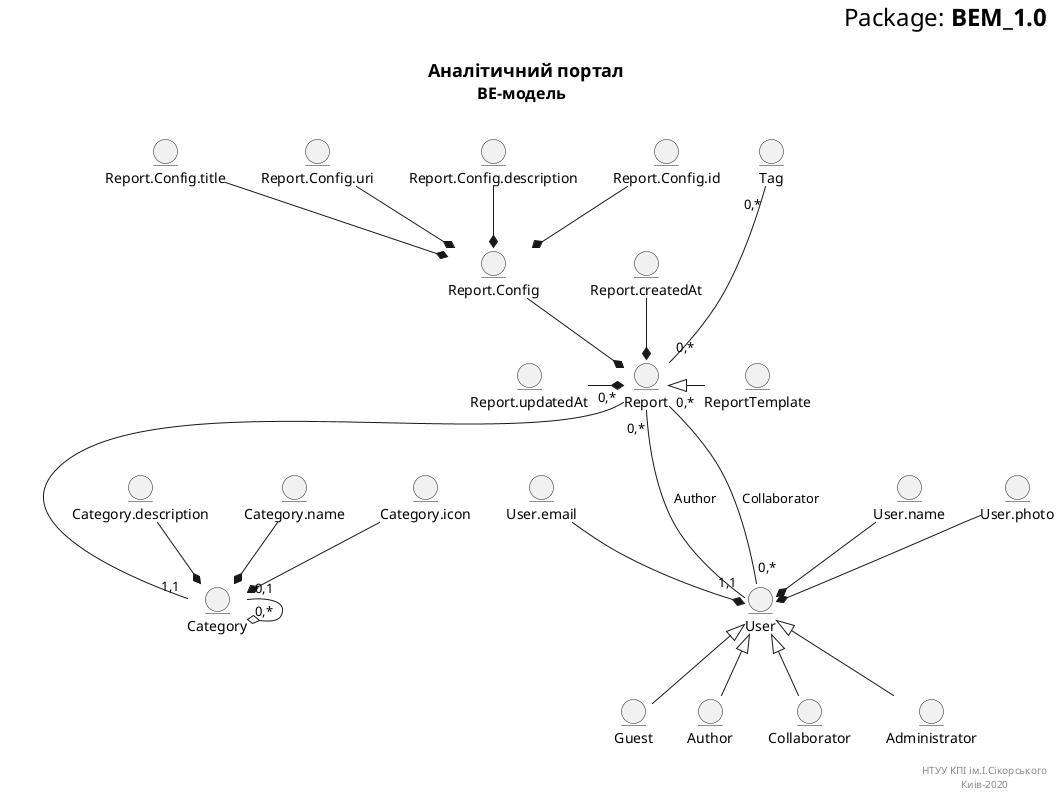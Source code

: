 @startuml
	right header
	<font size=24 color=black>Package: <b>BEM_1.0
	
	end header
	
	title
	<font size=18 color=black> Аналітичний портал
	<font size=16 color=black>BE-модель 
	
	end title
	
	entity Report
	entity Report.Config
	entity Report.Config.id
	entity Report.Config.title
	entity Report.Config.uri
	entity Report.Config.description
	entity Report.updatedAt
	entity Report.createdAt
	
	Report.updatedAt -* Report
	Report.createdAt --* Report
	
	Report.Config.id --* Report.Config
	Report.Config.title --* Report.Config
	Report.Config.uri --* Report.Config
	Report.Config.description --* Report.Config
	
	Report.Config --* Report
	
	entity ReportTemplate
	
	ReportTemplate -l-|> Report
	
	
	entity User
	entity User.name
	entity User.photo
	entity User.email
	
	User.name --* User
	User.photo --* User
	User.email --* User
	
	entity Guest
	entity Author
	entity Collaborator
	entity Administrator
	
	Guest -u-|> User
	Author -u-|> User
	Collaborator -u-|> User
	Administrator -u-|> User
	
	
	Report "0,*"---"1,1" User: Author
	Report "0,*"---"0,*" User: Collaborator
	
	entity Tag
	
	Tag "0,*"---"0,*" Report
	
	entity Category
	entity Category.name
	entity Category.icon
	entity Category.description
	
	Category.name -d-* Category
	Category.icon -d-* Category
	Category.description -d-* Category
	
	Category "0,1" -o "0,*"Category
	
	Report "0,*"--- "1,1" Category
	
	right footer
	
	НТУУ КПІ ім.І.Сікорського
	Киів-2020 
	end footer
@enduml

@startuml
	right header
	<font size=24 color=black>Package: <b>BEM_1.1
	
	end header
	
	title
	<font size=18 color=black> Аналітичний портал
	<font size=16 color=black>BE-модель 
	
	end title
	
	entity Report
	entity Report.Config
	entity Report.Config.id
	entity Report.Config.title
	entity Report.Config.uri
	entity Report.Config.description
	entity Report.updatedAt
	entity Report.createdAt
	
	Report.updatedAt -* Report
	Report.createdAt --* Report
	
	Report.Config.id --* Report.Config
	Report.Config.title --* Report.Config
	Report.Config.uri --* Report.Config
	Report.Config.description --* Report.Config
	
	Report.Config --* Report
	
	entity ReportTemplate
	
	ReportTemplate -l-|> Report
	
	
	entity User
	entity User.name
	entity User.photo
	entity User.email
	
	User.name --* User
	User.photo --* User
	User.email --* User
	
	entity Guest
	entity Author
	entity Collaborator
	entity Administrator
	
	Guest -u-|> User
	Author -u-|> User
	Collaborator -u-|> User
	Administrator -u-|> User
	
	
	Report "0,*"---"1,1" User: Author
	Report "0,*"---"0,*" User: Collaborator
	
	entity Tag
	
	Tag "0,*"---"0,*" Report
	
	entity Category
	entity Category.name
	entity Category.icon
	entity Category.description
	
	Category.name -d-* Category
	Category.icon -d-* Category
	Category.description -d-* Category
	
	Category "0,1" -o "0,*"Category
	
	Report "0,*"--- "1,1" Category
	
	right footer
	
	НТУУ КПІ ім.І.Сікорського
	Киів-2020 
	end footer
@enduml



@startuml
	right header
	<font size=24 color=black>Package: <b>BEM_1.1
	
	end header
	
	title
	<font size=18 color=black> Аналітичний портал
	<font size=16 color=black>BE-модель 
	
	end title
	
	entity Report
	
	entity Report.Config.id
	entity Report.Config.title
	entity Report.Config.uri
	entity Report.Config.description
	entity Report.updatedAt
	entity Report.createdAt
	
	Report.updatedAt -* Report
	Report.createdAt --* Report
	
	Report.Config.id --* Report
	Report.Config.title --* Report
	Report.Config.uri --* Report
	Report.Config.description --* Report
	
	
	entity Report.isTemplate
	
	Report.isTemplate -* Report
	
	
	entity User
	entity User.name
	entity User.photo
	entity User.email
	
	entity Role
	entity Role.name
	entity Role.description
	
	Role.name -* Role
	Role.description -d-* Role
	
	User.name --* User
	User.photo --* User
	User.email --* User
	
	
	
	
	entity Tag
	entity Tag.value
	
	Tag.value -* Tag
	
	
	
	entity Category
	entity Category.name
	entity Category.icon
	entity Category.description
	
	Category.name -d-* Category
	Category.icon -d-* Category
	Category.description -d-* Category
	
	Category "0,1" -o "0,*"Category
	
	Report "0,*"--- "1,1" Category
	
	
	
	entity Link
	
	Report "1,1" -- "0,*" Link
	Tag "1,1" -u- "0,*" Link
	
	entity Access
	
	Report "1,1"--"0,*" Access
	User "1,1"--"0,*" Access
	Role "1,1"--"0,*" Access
	
	right footer
	
	НТУУ КПІ ім.І.Сікорського
	Киів-2020 
	end footer
@enduml


@startuml
	right header
	<font size=24 color=black>Package: <b>BEM_1.1
	
	end header
	
	title
	<font size=18 color=black> Аналітичний портал
	<font size=16 color=black>BE-модель 
	
	end title
	
	entity Report
	
	entity Report.Config.id
	entity Report.Config.title
	entity Report.Config.uri
	entity Report.Config.description
	entity Report.updatedAt
	entity Report.createdAt
	
	Report.updatedAt -* Report
	Report.createdAt --* Report
	
	Report.Config.id --* Report
	Report.Config.title --* Report
	Report.Config.uri --* Report
	Report.Config.description --* Report
	
	
	entity Report.isTemplate
	
	Report.isTemplate -* Report
	
	
	entity User
	entity User.name
	entity User.photo
	entity User.email
	
	entity Role
	entity Role.name
	entity Role.description
	
	Role.name -* Role
	Role.description -d-* Role
	
	User.name --* User
	User.photo --* User
	User.email --* User
	
	
	
	
	entity Tag
	entity Tag.value
	
	Tag.value -* Tag
	
	
	
	entity Category
	entity Category.name
	entity Category.icon
	entity Category.description
	
	Category.name -d-* Category
	Category.icon -d-* Category
	Category.description -d-* Category
	
	Category "0,1" -o "0,*"Category
	
	Report "0,*"--- "1,1" Category
	
	
	
	entity Link
	
	Report "1,1" -- "0,*" Link
	Tag "1,1" -u- "0,*" Link
	
	entity Access
	
	Report "1,1"--"0,*" Access
	User "1,1"--"0,*" Access
	Role "1,1"--"0,*" Access
	
	right footer
	
	НТУУ КПІ ім.І.Сікорського
	Киів-2020 
	end footer
@enduml


@startuml
	right header
	<font size=24 color=black>Package: <b>ER_1.0
	
	end header
	
	title
	<font size=18 color=black> Аналітичний портал
	<font size=16 color=black>ER-модель 
	
	end title
	
	entity Report {
		id
		title
		uri
		description
		isTemplate 
		updatedAt
		createdAt
	}
	
	
	entity User {
		name
		photo
		email
	}
	
	entity Role {
		name
		description
	}
	
	
	entity Tag {
		value
	}
		
	
	entity Category {
		name
		icon
		description
	}
	
	Category "0,1" -o "0,*"Category
	
	Report "0,*"--- "1,1" Category
	
	
	
	entity Link
	
	Report "1,1" -- "0,*" Link
	Tag "1,1" -u- "0,*" Link
	
	entity Access
	
	Report "1,1"--"0,*" Access
	User "1,1"--"0,*" Access
	Role "1,1"--"0,*" Access
	
	right footer
	
	НТУУ КПІ ім.І.Сікорського
	Киів-2020 
	end footer
@enduml




@startuml

right header
<font size=24 color=black>Package: <b>ERM_1.1

end header

title
<font size=18 color=black> Аналітичний портал
<font size=16 color=black>ER-модель 


end title

package " User Profile Management" {
	entity User #ffeeee {
		name
		photo
		email
	}
}	
	
package Domain {
	entity Report #ffeeee {
		id
		name
		description
		uri
		options
	}
	


	package "Data Structurization"{
		entity Tag #ffeeee {
			name
		}	
		
		entity Link	#eeeeff 
			
		
		Tag "1,1" <- "0,*" Link #blue
		Link "0,*" --> "1,1" Report #blue	 
		
		
		entity Category #eeffee {
			name
		}	
			
		Category "0.*" -o "0,1" Category	
		
		Category "0,1" <-r "0,*" Report #green
	}
}
package "Global Settings" {
	entity Variable #ffeeee {
		name
		value
	}
}
package "Access Policy" {	

entity Role #yellow {
	name
}

object author #white
object collaborator #white
object guest #white
object administrator #white

author ..> Role : instanceOf
collaborator ..> Role : instanceOf
guest .r.> Role : instanceOf
administrator ..> Role : instanceOf

entity Access #eeeeff

User "1,1" <-d- "0,*" Access #blue
Report "0,1" <-r- "0,*" Access #blue
Access "0,*" -> "1,1" Role #blue


entity ObjectType #yellow{
	name
}

object report #white
object user #white
object role #white
object category #white
object tag #white

report .u.> ObjectType :instanseOf
user .u.> ObjectType :instanseOf
role .u.> ObjectType :instanseOf
category .u.> ObjectType :instanseOf
tag .u.> ObjectType :instanseOf


entity OperationType #yellow{
	name
}

object create #white
object read #white
object update #white
object delete #white

create ..> OperationType : instanceOf
read ..> OperationType : instanceOf
update ..> OperationType : instanceOf
delete ..> OperationType : instanceOf

entity RequestType #eeeeff {
	name
}

RequestType "0,*" -l-> "0,1" OperationType #blue
RequestType "0,*" --> "0,1" ObjectType #blue

entity Grant #eeeeff 

RequestType "1,1" <-l-- "0.*" Grant #blue 
Grant "0,*" -u-> "1,1" Role #blue
}
right footer

НТУУ КПІ ім.І.Сікорського
Киів-2020 
end footer

@enduml

